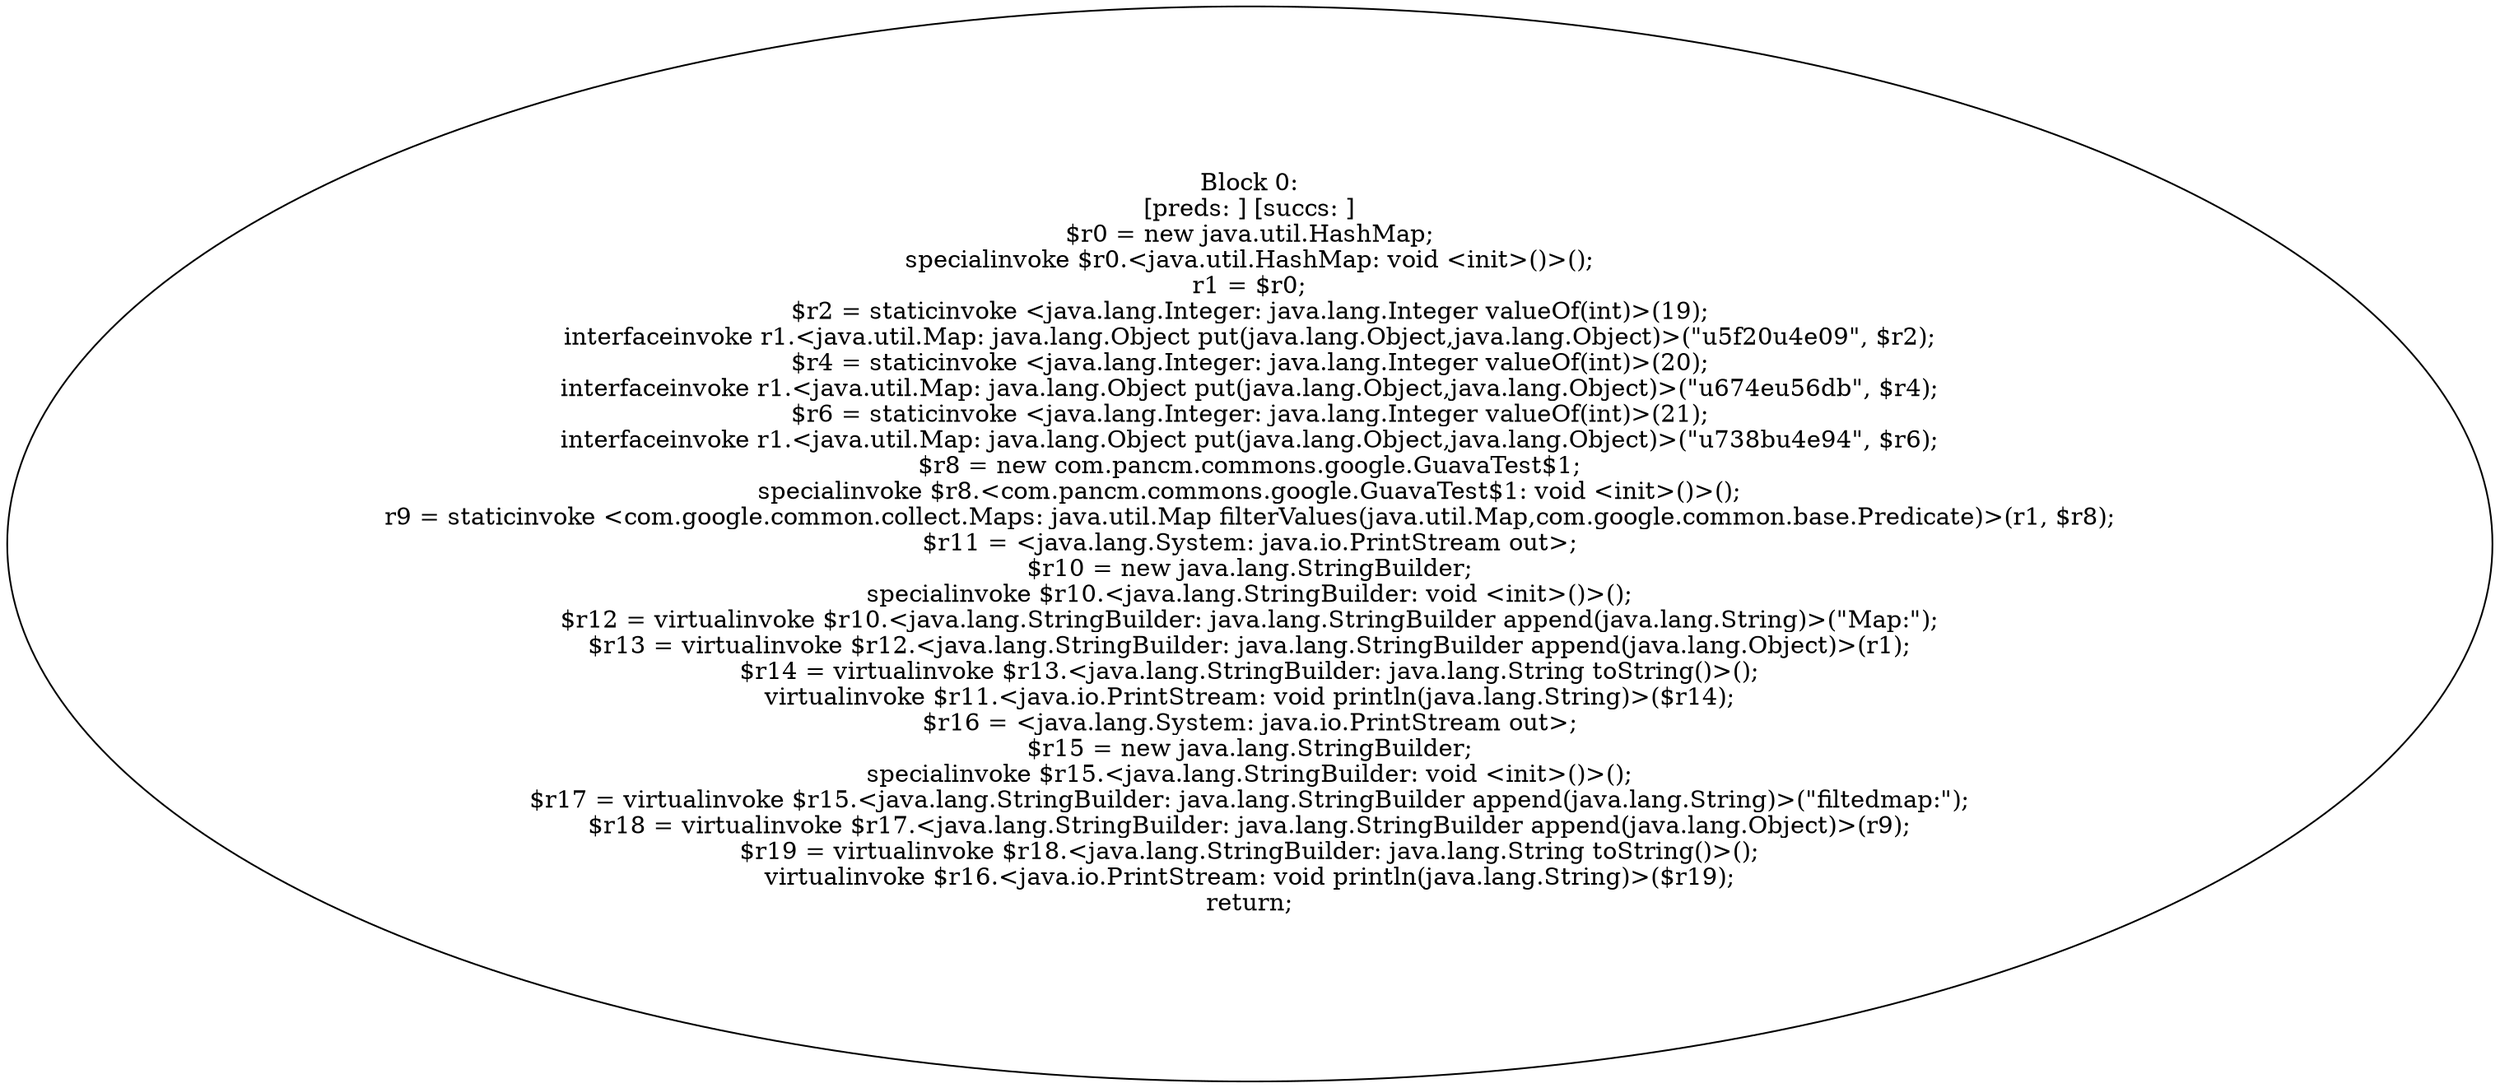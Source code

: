 digraph "unitGraph" {
    "Block 0:
[preds: ] [succs: ]
$r0 = new java.util.HashMap;
specialinvoke $r0.<java.util.HashMap: void <init>()>();
r1 = $r0;
$r2 = staticinvoke <java.lang.Integer: java.lang.Integer valueOf(int)>(19);
interfaceinvoke r1.<java.util.Map: java.lang.Object put(java.lang.Object,java.lang.Object)>(\"\u5f20\u4e09\", $r2);
$r4 = staticinvoke <java.lang.Integer: java.lang.Integer valueOf(int)>(20);
interfaceinvoke r1.<java.util.Map: java.lang.Object put(java.lang.Object,java.lang.Object)>(\"\u674e\u56db\", $r4);
$r6 = staticinvoke <java.lang.Integer: java.lang.Integer valueOf(int)>(21);
interfaceinvoke r1.<java.util.Map: java.lang.Object put(java.lang.Object,java.lang.Object)>(\"\u738b\u4e94\", $r6);
$r8 = new com.pancm.commons.google.GuavaTest$1;
specialinvoke $r8.<com.pancm.commons.google.GuavaTest$1: void <init>()>();
r9 = staticinvoke <com.google.common.collect.Maps: java.util.Map filterValues(java.util.Map,com.google.common.base.Predicate)>(r1, $r8);
$r11 = <java.lang.System: java.io.PrintStream out>;
$r10 = new java.lang.StringBuilder;
specialinvoke $r10.<java.lang.StringBuilder: void <init>()>();
$r12 = virtualinvoke $r10.<java.lang.StringBuilder: java.lang.StringBuilder append(java.lang.String)>(\"Map:\");
$r13 = virtualinvoke $r12.<java.lang.StringBuilder: java.lang.StringBuilder append(java.lang.Object)>(r1);
$r14 = virtualinvoke $r13.<java.lang.StringBuilder: java.lang.String toString()>();
virtualinvoke $r11.<java.io.PrintStream: void println(java.lang.String)>($r14);
$r16 = <java.lang.System: java.io.PrintStream out>;
$r15 = new java.lang.StringBuilder;
specialinvoke $r15.<java.lang.StringBuilder: void <init>()>();
$r17 = virtualinvoke $r15.<java.lang.StringBuilder: java.lang.StringBuilder append(java.lang.String)>(\"filtedmap:\");
$r18 = virtualinvoke $r17.<java.lang.StringBuilder: java.lang.StringBuilder append(java.lang.Object)>(r9);
$r19 = virtualinvoke $r18.<java.lang.StringBuilder: java.lang.String toString()>();
virtualinvoke $r16.<java.io.PrintStream: void println(java.lang.String)>($r19);
return;
"
}
